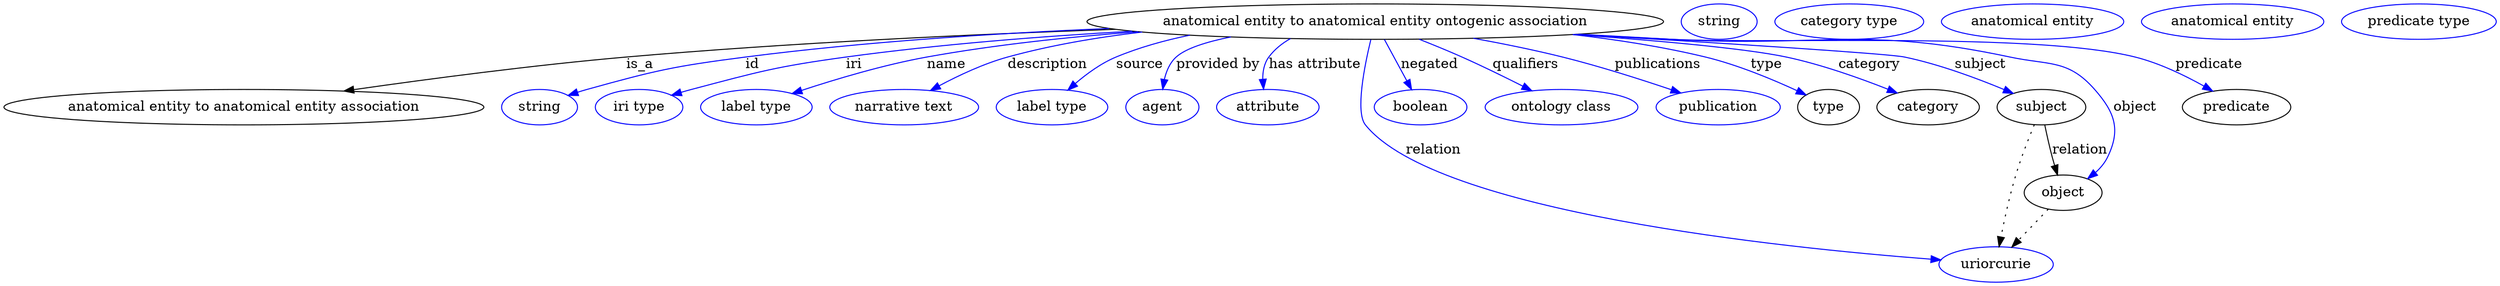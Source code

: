 digraph {
	graph [bb="0,0,2529.4,283"];
	node [label="\N"];
	"anatomical entity to anatomical entity ontogenic association"	 [height=0.5,
		label="anatomical entity to anatomical entity ontogenic association",
		pos="1391.7,265",
		width=8.1243];
	"anatomical entity to anatomical entity association"	 [height=0.5,
		pos="243.73,178",
		width=6.7702];
	"anatomical entity to anatomical entity ontogenic association" -> "anatomical entity to anatomical entity association"	 [label=is_a,
		lp="641.73,221.5",
		pos="e,348.18,194.31 1122.6,257.9 976.1,252.63 791.72,243.73 627.73,229 536.86,220.84 434.47,207.01 358.28,195.8"];
	id	 [color=blue,
		height=0.5,
		label=string,
		pos="543.73,178",
		width=1.0652];
	"anatomical entity to anatomical entity ontogenic association" -> id	 [color=blue,
		label=id,
		lp="756.73,221.5",
		pos="e,572.94,189.76 1147.5,255.09 999.21,248.33 824.5,238.85 749.73,229 678.61,219.63 660.63,215.99 591.73,196 588.75,195.14 585.69,\
194.17 582.63,193.15",
		style=solid];
	iri	 [color=blue,
		height=0.5,
		label="iri type",
		pos="644.73,178",
		width=1.2277];
	"anatomical entity to anatomical entity ontogenic association" -> iri	 [color=blue,
		label=iri,
		lp="861.73,221.5",
		pos="e,677.9,189.94 1141.5,255.64 1050.6,250.29 947.27,241.96 853.73,229 783.53,219.28 766.07,214.76 697.73,196 694.39,195.08 690.96,\
194.08 687.53,193.02",
		style=solid];
	name	 [color=blue,
		height=0.5,
		label="label type",
		pos="763.73,178",
		width=1.5707];
	"anatomical entity to anatomical entity ontogenic association" -> name	 [color=blue,
		label=name,
		lp="954.73,221.5",
		pos="e,801.2,191.67 1179.5,252.58 1083.5,246.08 981.33,237.68 934.73,229 892.04,221.05 844.84,206.51 810.86,194.99",
		style=solid];
	description	 [color=blue,
		height=0.5,
		label="narrative text",
		pos="913.73,178",
		width=2.0943];
	"anatomical entity to anatomical entity ontogenic association" -> description	 [color=blue,
		label=description,
		lp="1057.7,221.5",
		pos="e,941.03,194.96 1188.7,252.03 1118.8,246.16 1049.7,238.41 1016.7,229 993.48,222.37 969.16,210.59 950,200.02",
		style=solid];
	source	 [color=blue,
		height=0.5,
		label="label type",
		pos="1063.7,178",
		width=1.5707];
	"anatomical entity to anatomical entity ontogenic association" -> source	 [color=blue,
		label=source,
		lp="1152.2,221.5",
		pos="e,1080.2,195.35 1229.9,249.95 1187.1,244.41 1147.3,237.39 1127.7,229 1113.1,222.75 1099.1,212.23 1087.9,202.36",
		style=solid];
	"provided by"	 [color=blue,
		height=0.5,
		label=agent,
		pos="1175.7,178",
		width=1.0291];
	"anatomical entity to anatomical entity ontogenic association" -> "provided by"	 [color=blue,
		label="provided by",
		lp="1232.2,221.5",
		pos="e,1176,196.06 1243.9,249.44 1219.6,244.36 1199.3,237.7 1189.7,229 1183.3,223.1 1179.7,214.53 1177.7,206.1",
		style=solid];
	"has attribute"	 [color=blue,
		height=0.5,
		label=attribute,
		pos="1282.7,178",
		width=1.4443];
	"anatomical entity to anatomical entity ontogenic association" -> "has attribute"	 [color=blue,
		label="has attribute",
		lp="1330.7,221.5",
		pos="e,1278.3,196.16 1318.8,247.51 1302.6,242.15 1288.8,235.85 1283.7,229 1279,222.55 1277.5,214.3 1277.5,206.32",
		style=solid];
	relation	 [color=blue,
		height=0.5,
		label=uriorcurie,
		pos="2019.7,18",
		width=1.6068];
	"anatomical entity to anatomical entity ontogenic association" -> relation	 [color=blue,
		label=relation,
		lp="1451.7,134.5",
		pos="e,1963,21.818 1387,246.57 1380.7,220.06 1371.4,172.93 1381.7,160 1452.9,71.279 1803.7,34.438 1952.7,22.626",
		style=solid];
	negated	 [color=blue,
		height=0.5,
		label=boolean,
		pos="1437.7,178",
		width=1.2999];
	"anatomical entity to anatomical entity ontogenic association" -> negated	 [color=blue,
		label=negated,
		lp="1446.7,221.5",
		pos="e,1428.4,195.71 1401.3,246.97 1407.7,234.76 1416.4,218.41 1423.6,204.7",
		style=solid];
	qualifiers	 [color=blue,
		height=0.5,
		label="ontology class",
		pos="1579.7,178",
		width=2.1484];
	"anatomical entity to anatomical entity ontogenic association" -> qualifiers	 [color=blue,
		label=qualifiers,
		lp="1544.7,221.5",
		pos="e,1549,194.52 1437.3,247.22 1451,241.62 1466.1,235.26 1479.7,229 1499.8,219.8 1521.7,208.76 1539.8,199.3",
		style=solid];
	publications	 [color=blue,
		height=0.5,
		label=publication,
		pos="1737.7,178",
		width=1.7512];
	"anatomical entity to anatomical entity ontogenic association" -> publications	 [color=blue,
		label=publications,
		lp="1678.7,221.5",
		pos="e,1699,192.33 1494.9,248.13 1523.5,242.75 1554.5,236.28 1582.7,229 1619,219.66 1659.1,206.37 1689.5,195.69",
		style=solid];
	type	 [height=0.5,
		pos="1849.7,178",
		width=0.86659];
	"anatomical entity to anatomical entity ontogenic association" -> type	 [color=blue,
		label=type,
		lp="1788.7,221.5",
		pos="e,1826.4,190.16 1595.2,252.06 1639,246.8 1684.7,239.4 1726.7,229 1758.6,221.1 1793,206.25 1817.3,194.61",
		style=solid];
	category	 [height=0.5,
		pos="1950.7,178",
		width=1.4443];
	"anatomical entity to anatomical entity ontogenic association" -> category	 [color=blue,
		label=category,
		lp="1892.7,221.5",
		pos="e,1918.7,192.2 1597.5,252.19 1681.5,245.93 1768.4,237.84 1808.7,229 1843.5,221.39 1881.4,207.47 1909.3,196.1",
		style=solid];
	subject	 [height=0.5,
		pos="2065.7,178",
		width=1.2457];
	"anatomical entity to anatomical entity ontogenic association" -> subject	 [color=blue,
		label=subject,
		lp="2006.2,221.5",
		pos="e,2036.5,191.69 1600.7,252.39 1744.4,243.48 1912.3,232.53 1928.7,229 1963,221.64 2000.1,207.39 2027.1,195.82",
		style=solid];
	object	 [height=0.5,
		pos="2087.7,91",
		width=1.1013];
	"anatomical entity to anatomical entity ontogenic association" -> object	 [color=blue,
		label=object,
		lp="2161.2,178",
		pos="e,2113.1,105.11 1600.5,252.36 1631.7,250.53 1663.6,248.69 1693.7,247 1769.9,242.73 1962.2,245.32 2036.7,229 2075.5,220.51 2093.7,\
225.99 2119.7,196 2140.2,172.42 2146.2,155.13 2132.7,127 2129.9,121.2 2125.7,116.04 2120.9,111.57",
		style=solid];
	predicate	 [height=0.5,
		pos="2264.7,178",
		width=1.5346];
	"anatomical entity to anatomical entity ontogenic association" -> predicate	 [color=blue,
		label=predicate,
		lp="2233.2,221.5",
		pos="e,2239.4,194.18 1597.2,252.17 1629.5,250.32 1662.5,248.53 1693.7,247 1797.5,241.91 2060,254.41 2160.7,229 2185.3,222.8 2210.9,210.34 \
2230.5,199.29",
		style=solid];
	association_type	 [color=blue,
		height=0.5,
		label=string,
		pos="1740.7,265",
		width=1.0652];
	association_category	 [color=blue,
		height=0.5,
		label="category type",
		pos="1872.7,265",
		width=2.0943];
	subject -> relation	 [pos="e,2022.6,36.006 2057.8,160.13 2051.9,146.37 2044,126.75 2038.7,109 2032.5,88.182 2027.6,64.102 2024.3,45.943",
		style=dotted];
	subject -> object	 [label=relation,
		lp="2104.7,134.5",
		pos="e,2081.9,108.86 2069.2,159.97 2071.2,150.18 2073.9,137.87 2076.7,127 2077.4,124.31 2078.2,121.51 2079,118.73"];
	"anatomical entity to anatomical entity ontogenic association_subject"	 [color=blue,
		height=0.5,
		label="anatomical entity",
		pos="2058.7,265",
		width=2.5637];
	object -> relation	 [pos="e,2035.9,35.346 2072,74.069 2063.3,64.805 2052.5,53.154 2042.9,42.876",
		style=dotted];
	"anatomical entity to anatomical entity ontogenic association_object"	 [color=blue,
		height=0.5,
		label="anatomical entity",
		pos="2261.7,265",
		width=2.5637];
	"anatomical entity to anatomical entity ontogenic association_predicate"	 [color=blue,
		height=0.5,
		label="predicate type",
		pos="2450.7,265",
		width=2.1845];
}
